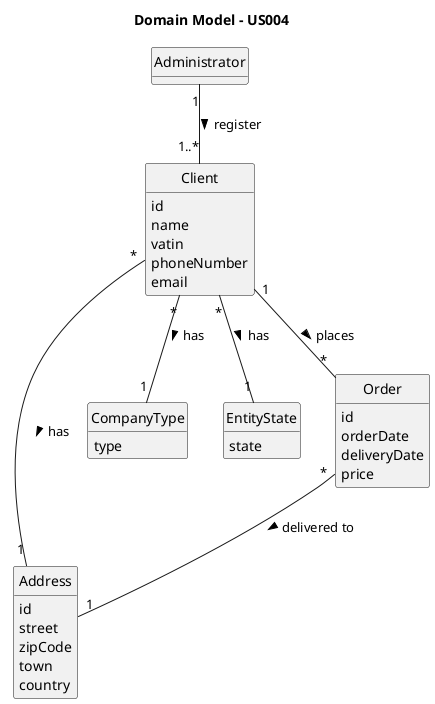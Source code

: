 @startuml
skinparam monochrome true
skinparam packageStyle rectangle
skinparam shadowing false

skinparam classAttributeIconSize 0

hide circle
hide methods

title Domain Model - US004

class Administrator {
}

class Client {
    id
    name
    vatin
    phoneNumber
    email
}

class Address {
    id
    street
    zipCode
    town
    country
}

enum CompanyType {
    type
}

enum EntityState {
    state
}

class Order {
    id
    orderDate
    deliveryDate
    price
}

Administrator "1" -- "1..*" Client : register >
Client "*" -- "1" Address : has >
Client "*" -- "1" CompanyType : has >
Client "*" -- "1" EntityState : has >
Client "1" -- "*" Order : places >
Order "*" -- "1" Address : delivered to >

@enduml
